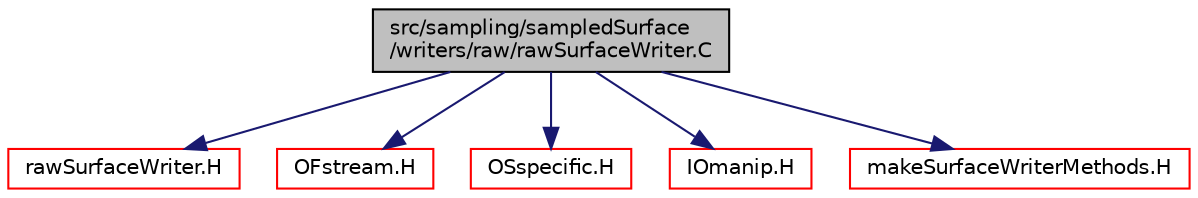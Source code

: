 digraph "src/sampling/sampledSurface/writers/raw/rawSurfaceWriter.C"
{
  bgcolor="transparent";
  edge [fontname="Helvetica",fontsize="10",labelfontname="Helvetica",labelfontsize="10"];
  node [fontname="Helvetica",fontsize="10",shape=record];
  Node1 [label="src/sampling/sampledSurface\l/writers/raw/rawSurfaceWriter.C",height=0.2,width=0.4,color="black", fillcolor="grey75", style="filled", fontcolor="black"];
  Node1 -> Node2 [color="midnightblue",fontsize="10",style="solid",fontname="Helvetica"];
  Node2 [label="rawSurfaceWriter.H",height=0.2,width=0.4,color="red",URL="$a09913.html"];
  Node1 -> Node3 [color="midnightblue",fontsize="10",style="solid",fontname="Helvetica"];
  Node3 [label="OFstream.H",height=0.2,width=0.4,color="red",URL="$a08082.html"];
  Node1 -> Node4 [color="midnightblue",fontsize="10",style="solid",fontname="Helvetica"];
  Node4 [label="OSspecific.H",height=0.2,width=0.4,color="red",URL="$a08522.html",tooltip="Functions used by OpenFOAM that are specific to POSIX compliant operating systems and need to be repl..."];
  Node1 -> Node5 [color="midnightblue",fontsize="10",style="solid",fontname="Helvetica"];
  Node5 [label="IOmanip.H",height=0.2,width=0.4,color="red",URL="$a08089.html",tooltip="Istream and Ostream manipulators taking arguments. "];
  Node1 -> Node6 [color="midnightblue",fontsize="10",style="solid",fontname="Helvetica"];
  Node6 [label="makeSurfaceWriterMethods.H",height=0.2,width=0.4,color="red",URL="$a09906.html",tooltip="Convenience macros for instantiating writer methods for surfaceWriter classes. "];
}
